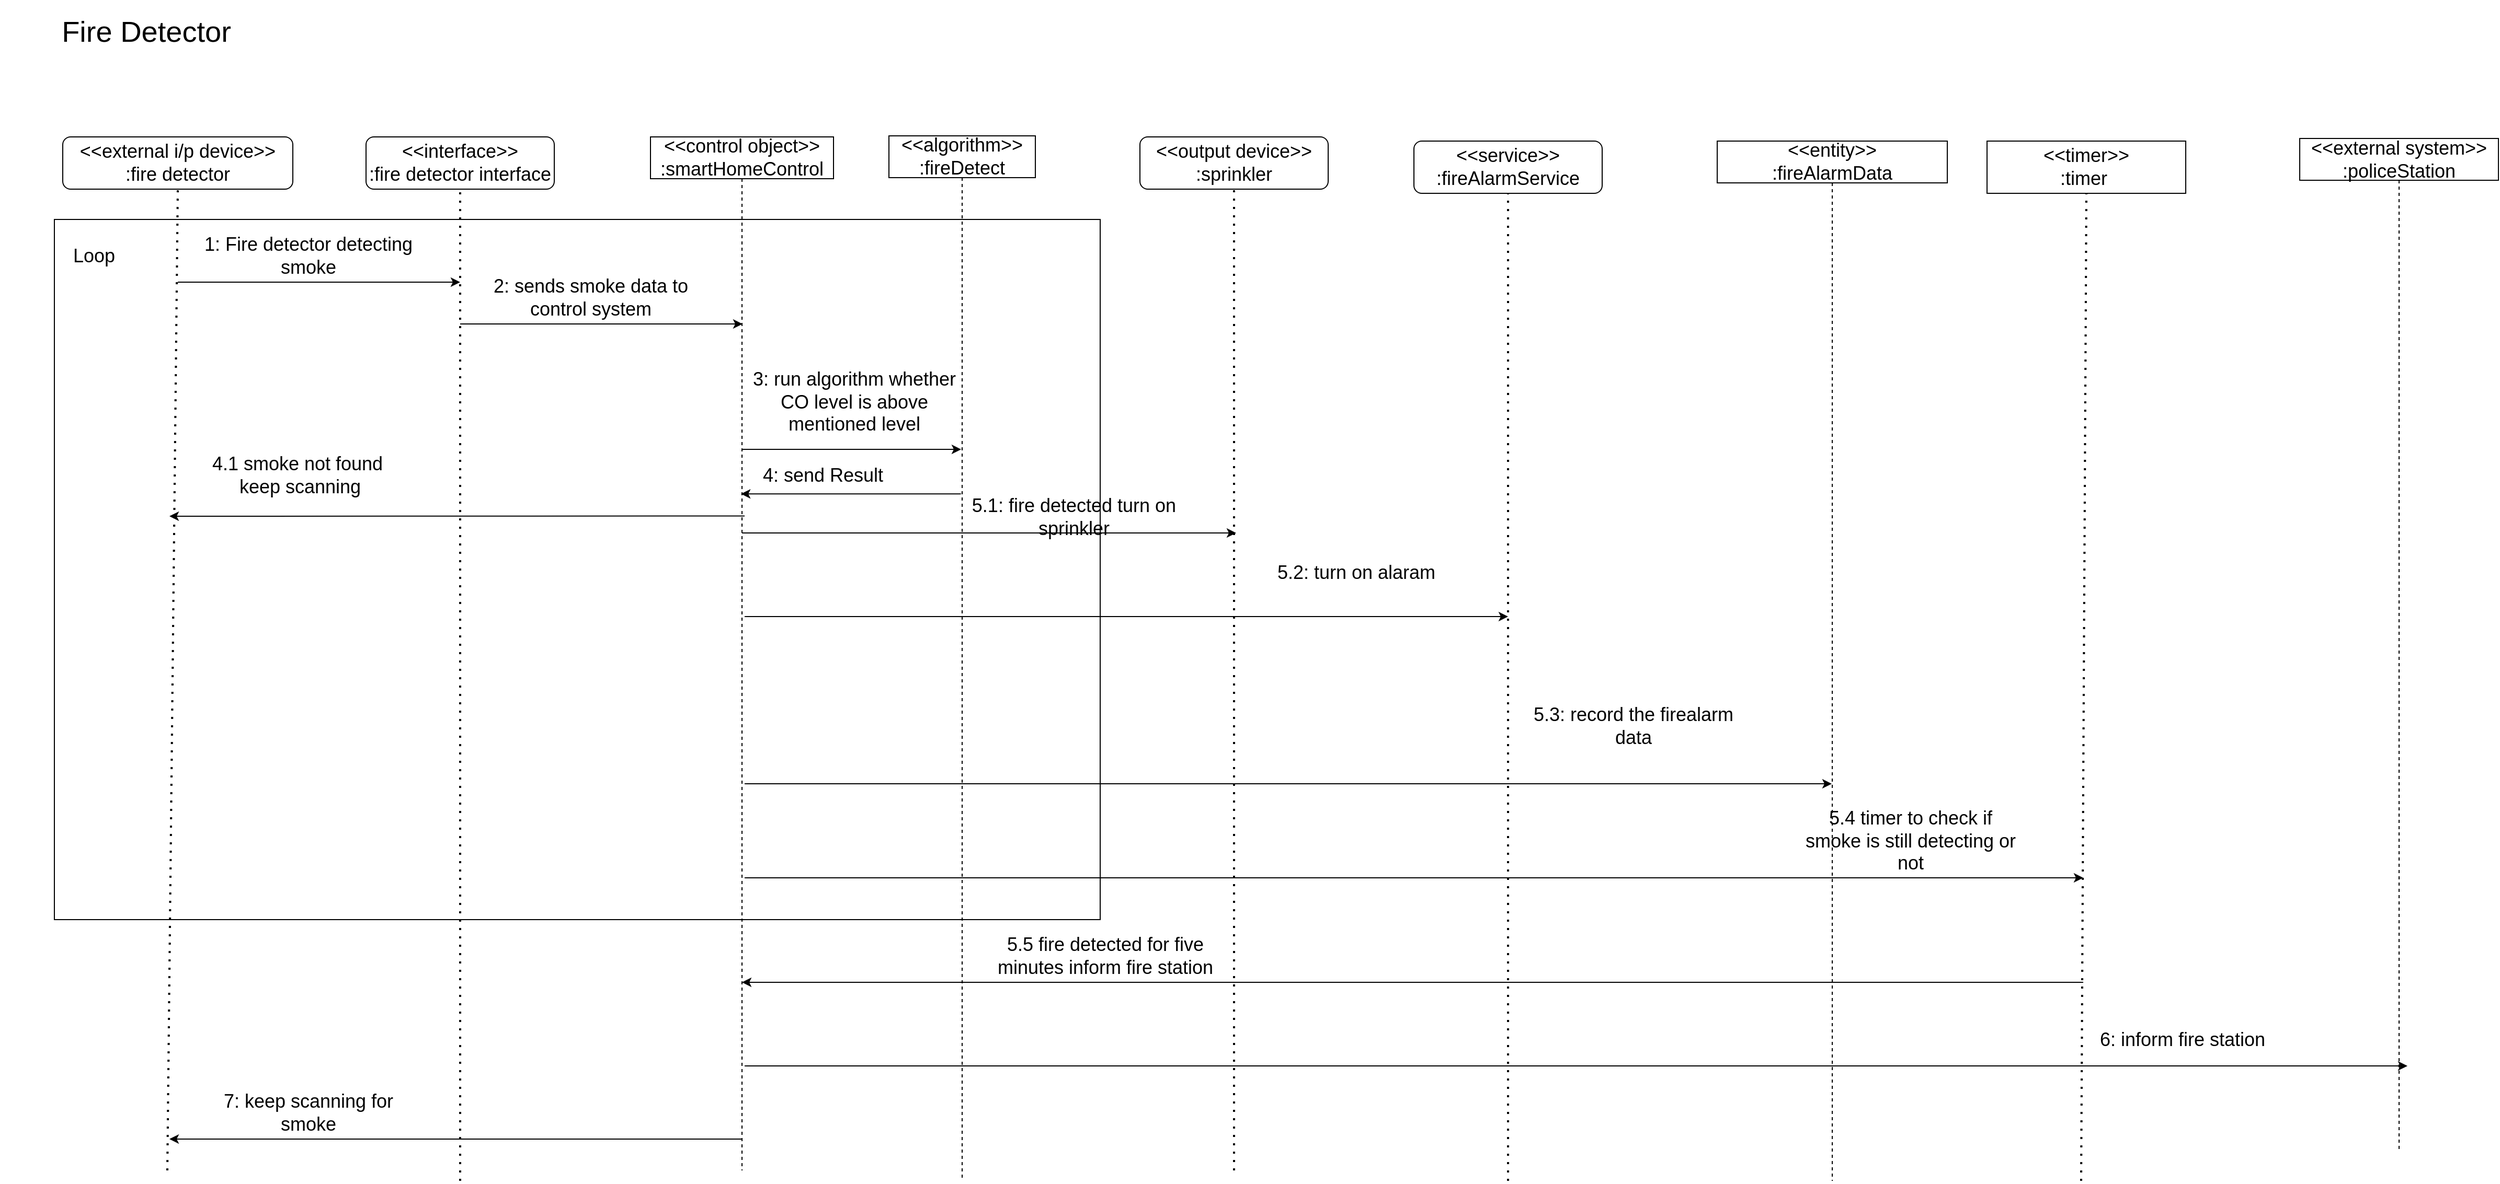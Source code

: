 <mxfile version="17.4.6" type="github"><diagram id="O2JxeEc808noTKYNn4qI" name="Page-1"><mxGraphModel dx="6270" dy="-2395" grid="1" gridSize="10" guides="1" tooltips="1" connect="1" arrows="1" fold="1" page="1" pageScale="1" pageWidth="850" pageHeight="1100" math="0" shadow="0"><root><mxCell id="0"/><mxCell id="1" parent="0"/><mxCell id="9upjh8SvdrpppUjpjakx-1" value="" style="rounded=0;whiteSpace=wrap;html=1;fontSize=18;" vertex="1" parent="1"><mxGeometry x="-2040" y="5140" width="1000" height="670" as="geometry"/></mxCell><mxCell id="9upjh8SvdrpppUjpjakx-3" value="&amp;lt;&amp;lt;external i/p device&amp;gt;&amp;gt;&lt;br&gt;:fire detector" style="rounded=1;whiteSpace=wrap;html=1;fontSize=18;" vertex="1" parent="1"><mxGeometry x="-2032" y="5061" width="220" height="50" as="geometry"/></mxCell><mxCell id="9upjh8SvdrpppUjpjakx-4" value="" style="endArrow=none;dashed=1;html=1;dashPattern=1 3;strokeWidth=2;rounded=0;fontSize=18;entryX=0.5;entryY=1;entryDx=0;entryDy=0;" edge="1" parent="1" target="9upjh8SvdrpppUjpjakx-3"><mxGeometry width="50" height="50" relative="1" as="geometry"><mxPoint x="-1932" y="6050" as="sourcePoint"/><mxPoint x="-1372" y="5321" as="targetPoint"/></mxGeometry></mxCell><mxCell id="9upjh8SvdrpppUjpjakx-5" value="&amp;lt;&amp;lt;interface&amp;gt;&amp;gt;&lt;br&gt;:fire detector interface" style="rounded=1;whiteSpace=wrap;html=1;fontSize=18;" vertex="1" parent="1"><mxGeometry x="-1742" y="5061" width="180" height="50" as="geometry"/></mxCell><mxCell id="9upjh8SvdrpppUjpjakx-6" value="" style="endArrow=none;dashed=1;html=1;dashPattern=1 3;strokeWidth=2;rounded=0;fontSize=18;entryX=0.5;entryY=1;entryDx=0;entryDy=0;" edge="1" parent="1" target="9upjh8SvdrpppUjpjakx-5"><mxGeometry width="50" height="50" relative="1" as="geometry"><mxPoint x="-1652" y="6060" as="sourcePoint"/><mxPoint x="-1092" y="5321" as="targetPoint"/></mxGeometry></mxCell><mxCell id="9upjh8SvdrpppUjpjakx-9" value="&amp;lt;&amp;lt;output device&amp;gt;&amp;gt;&lt;br&gt;:sprinkler" style="rounded=1;whiteSpace=wrap;html=1;fontSize=18;" vertex="1" parent="1"><mxGeometry x="-1002" y="5061" width="180" height="50" as="geometry"/></mxCell><mxCell id="9upjh8SvdrpppUjpjakx-10" value="" style="endArrow=none;dashed=1;html=1;dashPattern=1 3;strokeWidth=2;rounded=0;fontSize=18;entryX=0.5;entryY=1;entryDx=0;entryDy=0;" edge="1" parent="1" target="9upjh8SvdrpppUjpjakx-9"><mxGeometry width="50" height="50" relative="1" as="geometry"><mxPoint x="-912" y="6050" as="sourcePoint"/><mxPoint x="-352" y="5321" as="targetPoint"/></mxGeometry></mxCell><mxCell id="9upjh8SvdrpppUjpjakx-11" value="&amp;lt;&amp;lt;algorithm&amp;gt;&amp;gt;&lt;br&gt;:fireDetect" style="shape=umlLifeline;perimeter=lifelinePerimeter;whiteSpace=wrap;html=1;container=1;collapsible=0;recursiveResize=0;outlineConnect=0;fontSize=18;" vertex="1" parent="1"><mxGeometry x="-1242" y="5060" width="140" height="1000" as="geometry"/></mxCell><mxCell id="9upjh8SvdrpppUjpjakx-31" value="" style="endArrow=classic;html=1;rounded=0;fontSize=18;" edge="1" parent="9upjh8SvdrpppUjpjakx-11"><mxGeometry width="50" height="50" relative="1" as="geometry"><mxPoint x="-138" y="460" as="sourcePoint"/><mxPoint x="592" y="460" as="targetPoint"/></mxGeometry></mxCell><mxCell id="9upjh8SvdrpppUjpjakx-12" value="&amp;lt;&amp;lt;control object&amp;gt;&amp;gt;&lt;br&gt;:smartHomeControl" style="shape=umlLifeline;perimeter=lifelinePerimeter;whiteSpace=wrap;html=1;container=1;collapsible=0;recursiveResize=0;outlineConnect=0;fontSize=18;" vertex="1" parent="1"><mxGeometry x="-1470" y="5061" width="175" height="989" as="geometry"/></mxCell><mxCell id="9upjh8SvdrpppUjpjakx-15" value="&amp;lt;&amp;lt;service&amp;gt;&amp;gt;&lt;br&gt;:fireAlarmService" style="rounded=1;whiteSpace=wrap;html=1;fontSize=18;" vertex="1" parent="1"><mxGeometry x="-740" y="5065" width="180" height="50" as="geometry"/></mxCell><mxCell id="9upjh8SvdrpppUjpjakx-16" value="" style="endArrow=none;dashed=1;html=1;dashPattern=1 3;strokeWidth=2;rounded=0;fontSize=18;entryX=0.5;entryY=1;entryDx=0;entryDy=0;" edge="1" parent="1" target="9upjh8SvdrpppUjpjakx-15"><mxGeometry width="50" height="50" relative="1" as="geometry"><mxPoint x="-650" y="6060" as="sourcePoint"/><mxPoint x="-90" y="5325" as="targetPoint"/></mxGeometry></mxCell><mxCell id="9upjh8SvdrpppUjpjakx-17" value="&amp;lt;&amp;lt;entity&amp;gt;&amp;gt;&lt;br&gt;:fireAlarmData" style="shape=umlLifeline;perimeter=lifelinePerimeter;whiteSpace=wrap;html=1;container=1;collapsible=0;recursiveResize=0;outlineConnect=0;fontSize=18;" vertex="1" parent="1"><mxGeometry x="-450" y="5065" width="220" height="995" as="geometry"/></mxCell><mxCell id="9upjh8SvdrpppUjpjakx-18" value="&amp;lt;&amp;lt;external system&amp;gt;&amp;gt;&lt;br&gt;:policeStation" style="shape=umlLifeline;perimeter=lifelinePerimeter;whiteSpace=wrap;html=1;container=1;collapsible=0;recursiveResize=0;outlineConnect=0;fontSize=18;" vertex="1" parent="1"><mxGeometry x="107" y="5062.5" width="190" height="967.5" as="geometry"/></mxCell><mxCell id="9upjh8SvdrpppUjpjakx-19" value="&amp;lt;&amp;lt;timer&amp;gt;&amp;gt;&lt;br&gt;:timer&amp;nbsp;" style="rounded=0;whiteSpace=wrap;html=1;fontSize=18;" vertex="1" parent="1"><mxGeometry x="-192" y="5065" width="190" height="50" as="geometry"/></mxCell><mxCell id="9upjh8SvdrpppUjpjakx-20" value="" style="endArrow=none;dashed=1;html=1;dashPattern=1 3;strokeWidth=2;rounded=0;fontSize=18;entryX=0.5;entryY=1;entryDx=0;entryDy=0;" edge="1" parent="1" target="9upjh8SvdrpppUjpjakx-19"><mxGeometry width="50" height="50" relative="1" as="geometry"><mxPoint x="-102" y="6060" as="sourcePoint"/><mxPoint x="388" y="5552.5" as="targetPoint"/></mxGeometry></mxCell><mxCell id="9upjh8SvdrpppUjpjakx-21" value="" style="endArrow=classic;html=1;rounded=0;fontSize=18;" edge="1" parent="1"><mxGeometry width="50" height="50" relative="1" as="geometry"><mxPoint x="-1922" y="5200" as="sourcePoint"/><mxPoint x="-1652" y="5200" as="targetPoint"/></mxGeometry></mxCell><mxCell id="9upjh8SvdrpppUjpjakx-22" value="1: Fire detector detecting smoke" style="text;html=1;strokeColor=none;fillColor=none;align=center;verticalAlign=middle;whiteSpace=wrap;rounded=0;fontSize=18;" vertex="1" parent="1"><mxGeometry x="-1902" y="5160" width="210" height="30" as="geometry"/></mxCell><mxCell id="9upjh8SvdrpppUjpjakx-23" value="" style="endArrow=classic;html=1;rounded=0;fontSize=18;" edge="1" parent="1"><mxGeometry width="50" height="50" relative="1" as="geometry"><mxPoint x="-1652" y="5240" as="sourcePoint"/><mxPoint x="-1382" y="5240" as="targetPoint"/></mxGeometry></mxCell><mxCell id="9upjh8SvdrpppUjpjakx-24" value="2: sends smoke data to control system" style="text;html=1;strokeColor=none;fillColor=none;align=center;verticalAlign=middle;whiteSpace=wrap;rounded=0;fontSize=18;" vertex="1" parent="1"><mxGeometry x="-1632" y="5200" width="210" height="30" as="geometry"/></mxCell><mxCell id="9upjh8SvdrpppUjpjakx-25" value="" style="endArrow=classic;html=1;rounded=0;fontSize=18;" edge="1" parent="1" source="9upjh8SvdrpppUjpjakx-12"><mxGeometry width="50" height="50" relative="1" as="geometry"><mxPoint x="-1400" y="5360" as="sourcePoint"/><mxPoint x="-1173" y="5360" as="targetPoint"/></mxGeometry></mxCell><mxCell id="9upjh8SvdrpppUjpjakx-26" value="3: run algorithm whether CO level is above mentioned level" style="text;html=1;strokeColor=none;fillColor=none;align=center;verticalAlign=middle;whiteSpace=wrap;rounded=0;fontSize=18;" vertex="1" parent="1"><mxGeometry x="-1380" y="5300" width="210" height="30" as="geometry"/></mxCell><mxCell id="9upjh8SvdrpppUjpjakx-27" value="" style="endArrow=classic;html=1;rounded=0;fontSize=18;" edge="1" parent="1" source="9upjh8SvdrpppUjpjakx-12"><mxGeometry width="50" height="50" relative="1" as="geometry"><mxPoint x="-1610" y="5440" as="sourcePoint"/><mxPoint x="-910" y="5440" as="targetPoint"/></mxGeometry></mxCell><mxCell id="9upjh8SvdrpppUjpjakx-28" value="5.1: fire detected turn on sprinkler" style="text;html=1;strokeColor=none;fillColor=none;align=center;verticalAlign=middle;whiteSpace=wrap;rounded=0;fontSize=18;" vertex="1" parent="1"><mxGeometry x="-1170" y="5410" width="210" height="30" as="geometry"/></mxCell><mxCell id="9upjh8SvdrpppUjpjakx-32" value="5.2: turn on alaram" style="text;html=1;strokeColor=none;fillColor=none;align=center;verticalAlign=middle;whiteSpace=wrap;rounded=0;fontSize=18;" vertex="1" parent="1"><mxGeometry x="-900" y="5462.5" width="210" height="30" as="geometry"/></mxCell><mxCell id="9upjh8SvdrpppUjpjakx-33" value="" style="endArrow=classic;html=1;rounded=0;fontSize=18;" edge="1" parent="1" target="9upjh8SvdrpppUjpjakx-17"><mxGeometry width="50" height="50" relative="1" as="geometry"><mxPoint x="-1380" y="5680" as="sourcePoint"/><mxPoint x="-650" y="5670" as="targetPoint"/></mxGeometry></mxCell><mxCell id="9upjh8SvdrpppUjpjakx-34" value="5.3: record the firealarm data" style="text;html=1;strokeColor=none;fillColor=none;align=center;verticalAlign=middle;whiteSpace=wrap;rounded=0;fontSize=18;" vertex="1" parent="1"><mxGeometry x="-635" y="5610" width="210" height="30" as="geometry"/></mxCell><mxCell id="9upjh8SvdrpppUjpjakx-35" value="" style="endArrow=classic;html=1;rounded=0;fontSize=18;" edge="1" parent="1"><mxGeometry width="50" height="50" relative="1" as="geometry"><mxPoint x="-1380" y="5770" as="sourcePoint"/><mxPoint x="-100" y="5770" as="targetPoint"/></mxGeometry></mxCell><mxCell id="9upjh8SvdrpppUjpjakx-36" value="5.4 timer to check if smoke is still detecting or not" style="text;html=1;strokeColor=none;fillColor=none;align=center;verticalAlign=middle;whiteSpace=wrap;rounded=0;fontSize=18;" vertex="1" parent="1"><mxGeometry x="-370" y="5720" width="210" height="30" as="geometry"/></mxCell><mxCell id="9upjh8SvdrpppUjpjakx-37" value="" style="endArrow=classic;html=1;rounded=0;fontSize=18;" edge="1" parent="1"><mxGeometry width="50" height="50" relative="1" as="geometry"><mxPoint x="-1380" y="5950" as="sourcePoint"/><mxPoint x="210" y="5950" as="targetPoint"/></mxGeometry></mxCell><mxCell id="9upjh8SvdrpppUjpjakx-39" value="" style="endArrow=classic;html=1;rounded=0;fontSize=18;" edge="1" parent="1"><mxGeometry width="50" height="50" relative="1" as="geometry"><mxPoint x="-1383" y="6020" as="sourcePoint"/><mxPoint x="-1930" y="6020" as="targetPoint"/></mxGeometry></mxCell><mxCell id="9upjh8SvdrpppUjpjakx-40" value="7: keep scanning for smoke" style="text;html=1;strokeColor=none;fillColor=none;align=center;verticalAlign=middle;whiteSpace=wrap;rounded=0;fontSize=18;" vertex="1" parent="1"><mxGeometry x="-1902" y="5980" width="210" height="30" as="geometry"/></mxCell><mxCell id="9upjh8SvdrpppUjpjakx-41" value="Loop" style="text;html=1;strokeColor=none;fillColor=none;align=center;verticalAlign=middle;whiteSpace=wrap;rounded=0;fontSize=18;" vertex="1" parent="1"><mxGeometry x="-2032" y="5160" width="60" height="30" as="geometry"/></mxCell><mxCell id="9upjh8SvdrpppUjpjakx-42" value="" style="endArrow=classic;html=1;rounded=0;fontSize=18;" edge="1" parent="1"><mxGeometry width="50" height="50" relative="1" as="geometry"><mxPoint x="-1380" y="5423.75" as="sourcePoint"/><mxPoint x="-1930" y="5424" as="targetPoint"/></mxGeometry></mxCell><mxCell id="9upjh8SvdrpppUjpjakx-43" value="4.1 smoke not found&amp;nbsp; keep scanning" style="text;html=1;strokeColor=none;fillColor=none;align=center;verticalAlign=middle;whiteSpace=wrap;rounded=0;fontSize=18;" vertex="1" parent="1"><mxGeometry x="-1910" y="5370" width="210" height="30" as="geometry"/></mxCell><mxCell id="9upjh8SvdrpppUjpjakx-44" value="" style="endArrow=classic;html=1;rounded=0;exitX=0.08;exitY=0.021;exitDx=0;exitDy=0;exitPerimeter=0;" edge="1" parent="1"><mxGeometry width="50" height="50" relative="1" as="geometry"><mxPoint x="-1173.2" y="5402.63" as="sourcePoint"/><mxPoint x="-1383.429" y="5402.63" as="targetPoint"/></mxGeometry></mxCell><mxCell id="9upjh8SvdrpppUjpjakx-47" value="4: send Result" style="text;html=1;strokeColor=none;fillColor=none;align=center;verticalAlign=middle;whiteSpace=wrap;rounded=0;fontSize=18;" vertex="1" parent="1"><mxGeometry x="-1410" y="5370" width="210" height="30" as="geometry"/></mxCell><mxCell id="9upjh8SvdrpppUjpjakx-49" value="" style="endArrow=classic;html=1;rounded=0;" edge="1" parent="1" target="9upjh8SvdrpppUjpjakx-12"><mxGeometry width="50" height="50" relative="1" as="geometry"><mxPoint x="-100" y="5870" as="sourcePoint"/><mxPoint x="-570" y="5520" as="targetPoint"/></mxGeometry></mxCell><mxCell id="9upjh8SvdrpppUjpjakx-50" value="5.5 fire detected for five minutes inform fire station" style="text;html=1;strokeColor=none;fillColor=none;align=center;verticalAlign=middle;whiteSpace=wrap;rounded=0;fontSize=18;" vertex="1" parent="1"><mxGeometry x="-1140" y="5830" width="210" height="30" as="geometry"/></mxCell><mxCell id="9upjh8SvdrpppUjpjakx-52" value="6: inform fire station" style="text;html=1;strokeColor=none;fillColor=none;align=center;verticalAlign=middle;whiteSpace=wrap;rounded=0;fontSize=18;" vertex="1" parent="1"><mxGeometry x="-110" y="5910" width="210" height="30" as="geometry"/></mxCell><mxCell id="9upjh8SvdrpppUjpjakx-54" value="Fire Detector&lt;br&gt;" style="text;html=1;strokeColor=none;fillColor=none;align=center;verticalAlign=middle;whiteSpace=wrap;rounded=0;fontSize=28;" vertex="1" parent="1"><mxGeometry x="-2092" y="4930" width="280" height="60" as="geometry"/></mxCell></root></mxGraphModel></diagram></mxfile>